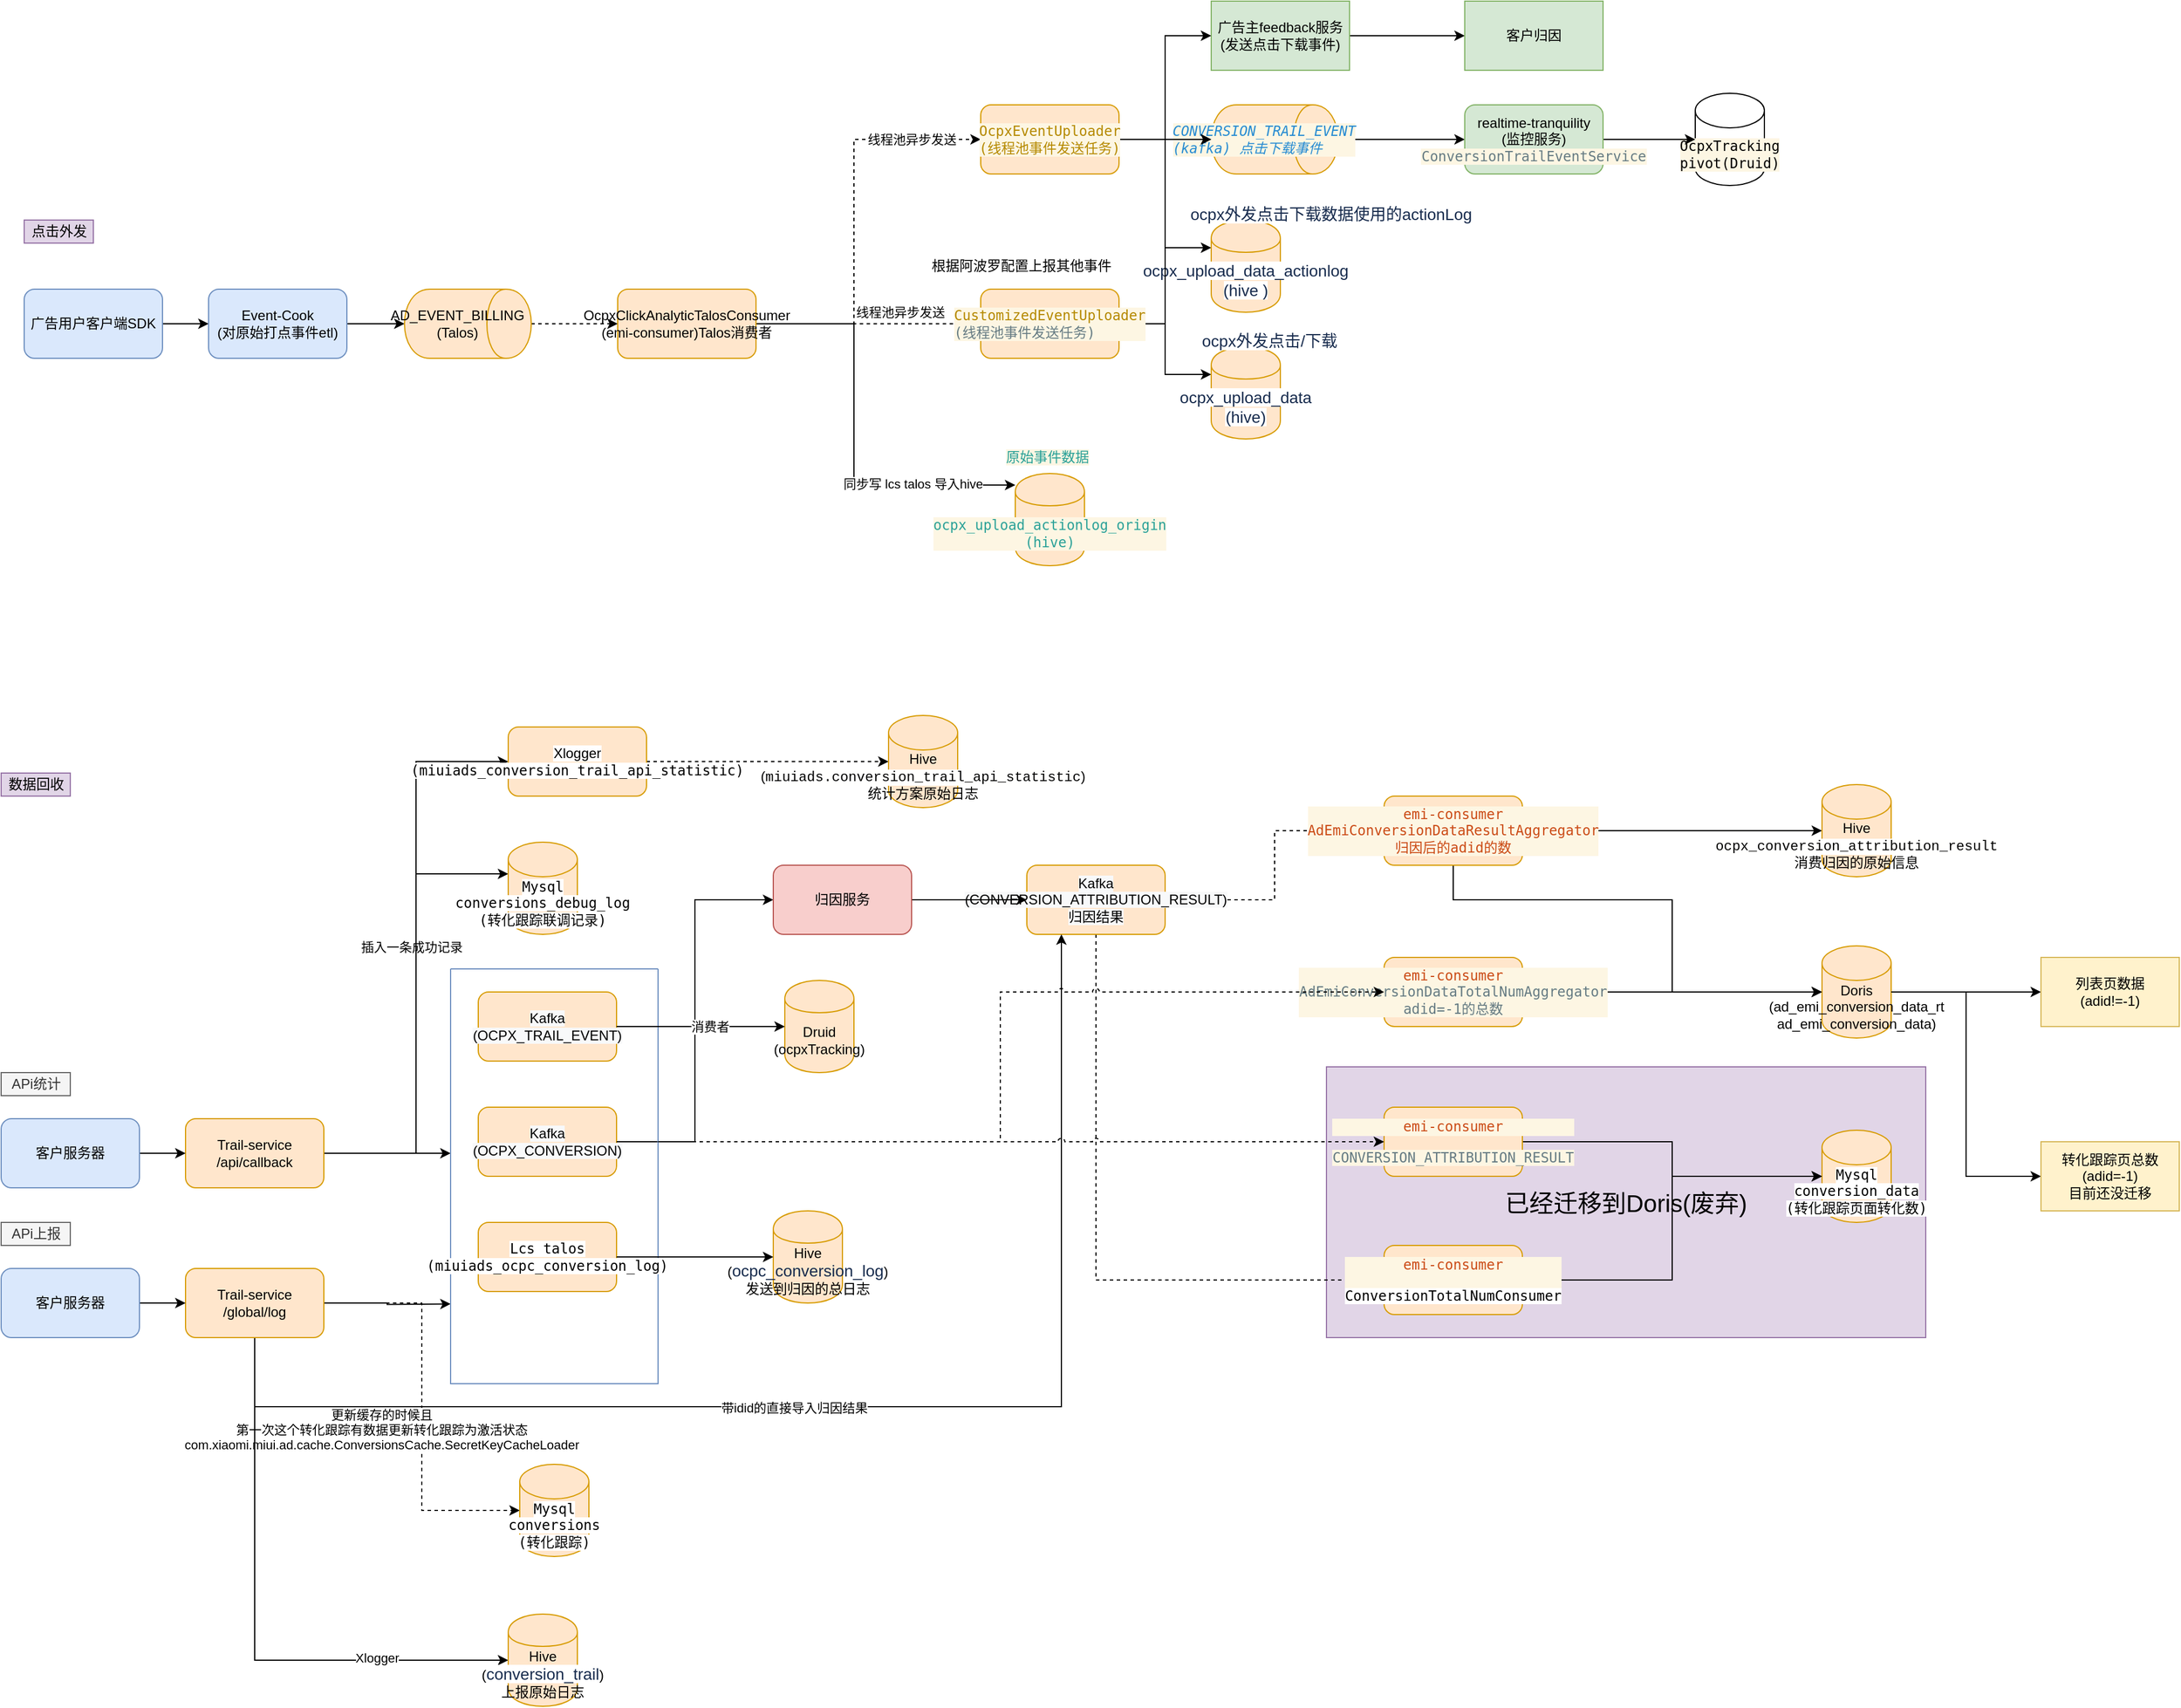 <mxfile version="15.5.9" type="github" pages="4">
  <diagram id="4o21e-eSgI8UkRNtZB3F" name="APP转化数据流">
    <mxGraphModel dx="1597" dy="1969" grid="1" gridSize="10" guides="1" tooltips="1" connect="1" arrows="1" fold="1" page="1" pageScale="1" pageWidth="827" pageHeight="1169" math="0" shadow="0">
      <root>
        <mxCell id="0" />
        <mxCell id="1" parent="0" />
        <mxCell id="7KiWDpBz4m-fi12s3TMD-1" value="&lt;span style=&quot;font-size: 21px&quot;&gt;已经迁移到Doris(废弃)&lt;/span&gt;" style="rounded=0;whiteSpace=wrap;html=1;fillColor=#e1d5e7;strokeColor=#9673a6;" parent="1" vertex="1">
          <mxGeometry x="1150" y="555" width="520" height="235" as="geometry" />
        </mxCell>
        <mxCell id="9EboDebHBBUFKv4gu6tB-3" style="edgeStyle=orthogonalEdgeStyle;rounded=0;orthogonalLoop=1;jettySize=auto;html=1;exitX=1;exitY=0.5;exitDx=0;exitDy=0;entryX=0;entryY=0.5;entryDx=0;entryDy=0;entryPerimeter=0;dashed=1;" parent="1" source="QW-dAD9UyNd5gf5BNb-T-19" target="9EboDebHBBUFKv4gu6tB-1" edge="1">
          <mxGeometry relative="1" as="geometry" />
        </mxCell>
        <mxCell id="9EboDebHBBUFKv4gu6tB-4" value="更新缓存的时候且&lt;br&gt;第一次这个转化跟踪有数据更新转化跟踪为激活状态&lt;br&gt;com.xiaomi.miui.ad.cache.ConversionsCache.SecretKeyCacheLoader" style="edgeLabel;html=1;align=center;verticalAlign=middle;resizable=0;points=[];" parent="9EboDebHBBUFKv4gu6tB-3" vertex="1" connectable="0">
          <mxGeometry x="0.275" y="1" relative="1" as="geometry">
            <mxPoint x="-36" y="-28" as="offset" />
          </mxGeometry>
        </mxCell>
        <mxCell id="sCTguvB0skkFPT9_5cat-2" style="edgeStyle=orthogonalEdgeStyle;rounded=0;orthogonalLoop=1;jettySize=auto;html=1;exitX=1;exitY=0.5;exitDx=0;exitDy=0;entryX=0;entryY=0;entryDx=0;entryDy=27.5;entryPerimeter=0;" parent="1" source="SWPEwqexWxuaSi2la6Ps-1" target="sCTguvB0skkFPT9_5cat-1" edge="1">
          <mxGeometry relative="1" as="geometry" />
        </mxCell>
        <mxCell id="sCTguvB0skkFPT9_5cat-3" value="插入一条成功记录" style="edgeLabel;html=1;align=center;verticalAlign=middle;resizable=0;points=[];" parent="sCTguvB0skkFPT9_5cat-2" vertex="1" connectable="0">
          <mxGeometry x="0.778" y="-3" relative="1" as="geometry">
            <mxPoint x="-40" y="60" as="offset" />
          </mxGeometry>
        </mxCell>
        <mxCell id="QW-dAD9UyNd5gf5BNb-T-31" style="edgeStyle=orthogonalEdgeStyle;rounded=0;jumpStyle=none;orthogonalLoop=1;jettySize=auto;html=1;shadow=0;" parent="1" source="SWPEwqexWxuaSi2la6Ps-1" edge="1">
          <mxGeometry relative="1" as="geometry">
            <mxPoint x="390" y="630" as="targetPoint" />
          </mxGeometry>
        </mxCell>
        <mxCell id="zyRVlmTpXBP2RAwQJaIe-1" style="edgeStyle=orthogonalEdgeStyle;rounded=0;jumpStyle=arc;orthogonalLoop=1;jettySize=auto;html=1;entryX=0;entryY=0.5;entryDx=0;entryDy=0;shadow=0;" parent="1" source="SWPEwqexWxuaSi2la6Ps-1" target="SWPEwqexWxuaSi2la6Ps-15" edge="1">
          <mxGeometry relative="1" as="geometry" />
        </mxCell>
        <mxCell id="SWPEwqexWxuaSi2la6Ps-1" value="Trail-service&lt;br&gt;/api/callback" style="rounded=1;whiteSpace=wrap;html=1;fillColor=#ffe6cc;strokeColor=#d79b00;" parent="1" vertex="1">
          <mxGeometry x="160" y="600" width="120" height="60" as="geometry" />
        </mxCell>
        <mxCell id="QW-dAD9UyNd5gf5BNb-T-16" style="edgeStyle=orthogonalEdgeStyle;rounded=0;jumpStyle=none;orthogonalLoop=1;jettySize=auto;html=1;shadow=0;" parent="1" source="SWPEwqexWxuaSi2la6Ps-7" target="QW-dAD9UyNd5gf5BNb-T-15" edge="1">
          <mxGeometry relative="1" as="geometry" />
        </mxCell>
        <mxCell id="SWPEwqexWxuaSi2la6Ps-7" value="Doris&lt;br&gt;(ad_emi_conversion_data_rt&lt;br&gt;ad_emi_conversion_data)&lt;br&gt;" style="shape=cylinder3;whiteSpace=wrap;html=1;boundedLbl=1;backgroundOutline=1;size=15;fillColor=#ffe6cc;strokeColor=#d79b00;" parent="1" vertex="1">
          <mxGeometry x="1580" y="450" width="60" height="80" as="geometry" />
        </mxCell>
        <mxCell id="j96rgMlCacX8J4bts-G6-2" style="edgeStyle=orthogonalEdgeStyle;rounded=0;orthogonalLoop=1;jettySize=auto;html=1;exitX=1;exitY=0.5;exitDx=0;exitDy=0;entryX=0;entryY=0.5;entryDx=0;entryDy=0;" parent="1" source="SWPEwqexWxuaSi2la6Ps-11" target="j96rgMlCacX8J4bts-G6-1" edge="1">
          <mxGeometry relative="1" as="geometry" />
        </mxCell>
        <mxCell id="QW-dAD9UyNd5gf5BNb-T-2" style="edgeStyle=orthogonalEdgeStyle;rounded=0;orthogonalLoop=1;jettySize=auto;html=1;shadow=0;jumpStyle=none;dashed=1;" parent="1" source="SWPEwqexWxuaSi2la6Ps-20" target="QW-dAD9UyNd5gf5BNb-T-35" edge="1">
          <mxGeometry relative="1" as="geometry" />
        </mxCell>
        <mxCell id="QW-dAD9UyNd5gf5BNb-T-3" value="&lt;pre style=&quot;font-size: 9pt ; text-align: left ; background-color: rgb(253 , 246 , 227) ; color: rgb(101 , 123 , 131) ; font-family: &amp;#34;menlo&amp;#34; , monospace&quot;&gt;&lt;br&gt;&lt;/pre&gt;" style="edgeLabel;html=1;align=center;verticalAlign=middle;resizable=0;points=[];" parent="QW-dAD9UyNd5gf5BNb-T-2" vertex="1" connectable="0">
          <mxGeometry x="-0.014" y="-2" relative="1" as="geometry">
            <mxPoint x="12" y="58" as="offset" />
          </mxGeometry>
        </mxCell>
        <mxCell id="QW-dAD9UyNd5gf5BNb-T-48" style="edgeStyle=orthogonalEdgeStyle;rounded=0;jumpStyle=arc;orthogonalLoop=1;jettySize=auto;html=1;exitX=0.5;exitY=1;exitDx=0;exitDy=0;entryX=0;entryY=0.5;entryDx=0;entryDy=0;shadow=0;dashed=1;" parent="1" source="SWPEwqexWxuaSi2la6Ps-20" target="QW-dAD9UyNd5gf5BNb-T-45" edge="1">
          <mxGeometry relative="1" as="geometry" />
        </mxCell>
        <mxCell id="SWPEwqexWxuaSi2la6Ps-20" value="&lt;span style=&quot;color: rgb(0 , 0 , 0) ; font-family: &amp;#34;helvetica&amp;#34; ; font-size: 12px ; font-style: normal ; font-weight: 400 ; letter-spacing: normal ; text-align: center ; text-indent: 0px ; text-transform: none ; word-spacing: 0px ; background-color: rgb(248 , 249 , 250) ; display: inline ; float: none&quot;&gt;Kafka&lt;/span&gt;&lt;br style=&quot;color: rgb(0 , 0 , 0) ; font-family: &amp;#34;helvetica&amp;#34; ; font-size: 12px ; font-style: normal ; font-weight: 400 ; letter-spacing: normal ; text-align: center ; text-indent: 0px ; text-transform: none ; word-spacing: 0px ; background-color: rgb(248 , 249 , 250)&quot;&gt;&lt;span style=&quot;color: rgb(0 , 0 , 0) ; font-family: &amp;#34;helvetica&amp;#34; ; font-size: 12px ; font-style: normal ; font-weight: 400 ; letter-spacing: normal ; text-align: center ; text-indent: 0px ; text-transform: none ; word-spacing: 0px ; background-color: rgb(248 , 249 , 250) ; display: inline ; float: none&quot;&gt;(CONVERSION_ATTRIBUTION_RESULT)&lt;br&gt;归因结果&lt;br&gt;&lt;/span&gt;" style="rounded=1;whiteSpace=wrap;html=1;fillColor=#ffe6cc;strokeColor=#d79b00;" parent="1" vertex="1">
          <mxGeometry x="890" y="380" width="120" height="60" as="geometry" />
        </mxCell>
        <mxCell id="Lbf4anZ4mkdeLENvVJDo-1" value="APi统计" style="text;html=1;align=center;verticalAlign=middle;resizable=0;points=[];autosize=1;strokeColor=#666666;fillColor=#f5f5f5;fontColor=#333333;" parent="1" vertex="1">
          <mxGeometry y="560" width="60" height="20" as="geometry" />
        </mxCell>
        <mxCell id="Lbf4anZ4mkdeLENvVJDo-4" value="点击外发" style="text;html=1;align=center;verticalAlign=middle;resizable=0;points=[];autosize=1;fillColor=#e1d5e7;strokeColor=#9673a6;" parent="1" vertex="1">
          <mxGeometry x="20" y="-180" width="60" height="20" as="geometry" />
        </mxCell>
        <mxCell id="Lbf4anZ4mkdeLENvVJDo-9" value="" style="edgeStyle=orthogonalEdgeStyle;rounded=0;orthogonalLoop=1;jettySize=auto;html=1;" parent="1" source="Lbf4anZ4mkdeLENvVJDo-7" target="Lbf4anZ4mkdeLENvVJDo-8" edge="1">
          <mxGeometry relative="1" as="geometry" />
        </mxCell>
        <mxCell id="Lbf4anZ4mkdeLENvVJDo-7" value="&lt;span&gt;广告用户客户端SDK&lt;/span&gt;" style="rounded=1;whiteSpace=wrap;html=1;fillColor=#dae8fc;strokeColor=#6c8ebf;" parent="1" vertex="1">
          <mxGeometry x="20" y="-120" width="120" height="60" as="geometry" />
        </mxCell>
        <mxCell id="Lbf4anZ4mkdeLENvVJDo-15" value="" style="edgeStyle=orthogonalEdgeStyle;rounded=0;orthogonalLoop=1;jettySize=auto;html=1;" parent="1" source="Lbf4anZ4mkdeLENvVJDo-8" target="Lbf4anZ4mkdeLENvVJDo-14" edge="1">
          <mxGeometry relative="1" as="geometry" />
        </mxCell>
        <mxCell id="Lbf4anZ4mkdeLENvVJDo-8" value="Event-Cook&lt;br&gt;(对原始打点事件etl)" style="whiteSpace=wrap;html=1;rounded=1;fillColor=#dae8fc;strokeColor=#6c8ebf;" parent="1" vertex="1">
          <mxGeometry x="180" y="-120" width="120" height="60" as="geometry" />
        </mxCell>
        <mxCell id="Lbf4anZ4mkdeLENvVJDo-17" value="" style="edgeStyle=orthogonalEdgeStyle;rounded=0;orthogonalLoop=1;jettySize=auto;html=1;dashed=1;" parent="1" source="Lbf4anZ4mkdeLENvVJDo-14" target="Lbf4anZ4mkdeLENvVJDo-16" edge="1">
          <mxGeometry relative="1" as="geometry" />
        </mxCell>
        <mxCell id="Lbf4anZ4mkdeLENvVJDo-14" value="AD_EVENT_BILLING&lt;br&gt;(Talos)" style="shape=cylinder;whiteSpace=wrap;html=1;boundedLbl=1;backgroundOutline=1;rounded=1;strokeColor=#d79b00;fillColor=#ffe6cc;direction=south;" parent="1" vertex="1">
          <mxGeometry x="350" y="-120" width="110" height="60" as="geometry" />
        </mxCell>
        <mxCell id="Lbf4anZ4mkdeLENvVJDo-19" value="" style="edgeStyle=orthogonalEdgeStyle;rounded=0;orthogonalLoop=1;jettySize=auto;html=1;" parent="1" source="Lbf4anZ4mkdeLENvVJDo-16" target="Lbf4anZ4mkdeLENvVJDo-18" edge="1">
          <mxGeometry relative="1" as="geometry">
            <Array as="points">
              <mxPoint x="740" y="-90" />
              <mxPoint x="740" y="50" />
            </Array>
          </mxGeometry>
        </mxCell>
        <mxCell id="Lbf4anZ4mkdeLENvVJDo-22" value="同步写 lcs talos 导入hive" style="edgeLabel;html=1;align=center;verticalAlign=middle;resizable=0;points=[];" parent="Lbf4anZ4mkdeLENvVJDo-19" vertex="1" connectable="0">
          <mxGeometry x="0.68" y="1" relative="1" as="geometry">
            <mxPoint x="-31" as="offset" />
          </mxGeometry>
        </mxCell>
        <mxCell id="Lbf4anZ4mkdeLENvVJDo-36" style="edgeStyle=orthogonalEdgeStyle;rounded=0;orthogonalLoop=1;jettySize=auto;html=1;entryX=0;entryY=0.5;entryDx=0;entryDy=0;dashed=1;" parent="1" source="Lbf4anZ4mkdeLENvVJDo-16" target="Lbf4anZ4mkdeLENvVJDo-35" edge="1">
          <mxGeometry relative="1" as="geometry">
            <Array as="points">
              <mxPoint x="740" y="-90" />
              <mxPoint x="740" y="-250" />
            </Array>
          </mxGeometry>
        </mxCell>
        <mxCell id="Lbf4anZ4mkdeLENvVJDo-37" value="线程池异步发送" style="edgeLabel;html=1;align=center;verticalAlign=middle;resizable=0;points=[];" parent="Lbf4anZ4mkdeLENvVJDo-36" vertex="1" connectable="0">
          <mxGeometry x="0.751" y="-3" relative="1" as="geometry">
            <mxPoint x="-16" y="-3" as="offset" />
          </mxGeometry>
        </mxCell>
        <mxCell id="Lbf4anZ4mkdeLENvVJDo-49" value="&lt;meta charset=&quot;utf-8&quot;&gt;&lt;span style=&quot;color: rgb(0, 0, 0); font-family: helvetica; font-size: 11px; font-style: normal; font-weight: 400; letter-spacing: normal; text-align: center; text-indent: 0px; text-transform: none; word-spacing: 0px; background-color: rgb(255, 255, 255); display: inline; float: none;&quot;&gt;线程池异步发送&lt;/span&gt;" style="edgeStyle=orthogonalEdgeStyle;rounded=0;orthogonalLoop=1;jettySize=auto;html=1;entryX=0;entryY=0.5;entryDx=0;entryDy=0;dashed=1;" parent="1" source="Lbf4anZ4mkdeLENvVJDo-16" target="Lbf4anZ4mkdeLENvVJDo-48" edge="1">
          <mxGeometry x="0.282" y="10" relative="1" as="geometry">
            <mxPoint as="offset" />
          </mxGeometry>
        </mxCell>
        <mxCell id="Lbf4anZ4mkdeLENvVJDo-16" value="OcpxClickAnalyticTalosConsumer&lt;br&gt;(emi-consumer)Talos消费者" style="whiteSpace=wrap;html=1;rounded=1;strokeColor=#d79b00;fillColor=#ffe6cc;" parent="1" vertex="1">
          <mxGeometry x="535" y="-120" width="120" height="60" as="geometry" />
        </mxCell>
        <mxCell id="Lbf4anZ4mkdeLENvVJDo-18" value="&lt;pre style=&quot;background-color: #fdf6e3 ; color: #657b83 ; font-family: &amp;#34;menlo&amp;#34; , monospace ; font-size: 9.0pt&quot;&gt;&lt;span style=&quot;color: #2aa198&quot;&gt;ocpx_upload_actionlog_origin&lt;br&gt;(hive)&lt;/span&gt;&lt;/pre&gt;" style="shape=cylinder;whiteSpace=wrap;html=1;boundedLbl=1;backgroundOutline=1;rounded=1;strokeColor=#d79b00;fillColor=#ffe6cc;" parent="1" vertex="1">
          <mxGeometry x="880" y="40" width="60" height="80" as="geometry" />
        </mxCell>
        <mxCell id="SIj5OiHcia-EeLgAvP9m-2" value="" style="edgeStyle=orthogonalEdgeStyle;rounded=0;orthogonalLoop=1;jettySize=auto;html=1;" parent="1" source="Lbf4anZ4mkdeLENvVJDo-21" target="SIj5OiHcia-EeLgAvP9m-1" edge="1">
          <mxGeometry relative="1" as="geometry" />
        </mxCell>
        <mxCell id="Lbf4anZ4mkdeLENvVJDo-21" value="广告主feedback服务&lt;br&gt;(发送点击下载事件)" style="rounded=0;whiteSpace=wrap;html=1;fillColor=#d5e8d4;strokeColor=#82b366;" parent="1" vertex="1">
          <mxGeometry x="1050" y="-370" width="120" height="60" as="geometry" />
        </mxCell>
        <mxCell id="Lbf4anZ4mkdeLENvVJDo-32" value="" style="edgeStyle=orthogonalEdgeStyle;rounded=0;orthogonalLoop=1;jettySize=auto;html=1;" parent="1" source="Lbf4anZ4mkdeLENvVJDo-27" edge="1">
          <mxGeometry relative="1" as="geometry">
            <mxPoint x="1270" y="-250" as="targetPoint" />
          </mxGeometry>
        </mxCell>
        <mxCell id="Lbf4anZ4mkdeLENvVJDo-27" value="&lt;pre style=&quot;font-size: 9pt ; text-align: left ; background-color: rgb(253 , 246 , 227) ; color: rgb(101 , 123 , 131) ; font-family: &amp;#34;menlo&amp;#34; , monospace&quot;&gt;&lt;span style=&quot;color: rgb(38 , 139 , 210) ; font-style: italic&quot;&gt;CONVERSION_TRAIL_EVENT&lt;br&gt;(kafka) 点击下载事件&lt;/span&gt;&lt;/pre&gt;" style="shape=cylinder;whiteSpace=wrap;html=1;boundedLbl=1;backgroundOutline=1;rounded=1;strokeColor=#d79b00;fillColor=#ffe6cc;direction=south;" parent="1" vertex="1">
          <mxGeometry x="1050" y="-280" width="110" height="60" as="geometry" />
        </mxCell>
        <mxCell id="Lbf4anZ4mkdeLENvVJDo-38" style="edgeStyle=orthogonalEdgeStyle;rounded=0;orthogonalLoop=1;jettySize=auto;html=1;exitX=1;exitY=0.5;exitDx=0;exitDy=0;entryX=0;entryY=0.5;entryDx=0;entryDy=0;" parent="1" source="Lbf4anZ4mkdeLENvVJDo-35" target="Lbf4anZ4mkdeLENvVJDo-21" edge="1">
          <mxGeometry relative="1" as="geometry" />
        </mxCell>
        <mxCell id="Lbf4anZ4mkdeLENvVJDo-39" style="edgeStyle=orthogonalEdgeStyle;rounded=0;orthogonalLoop=1;jettySize=auto;html=1;entryX=0.5;entryY=1;entryDx=0;entryDy=0;" parent="1" source="Lbf4anZ4mkdeLENvVJDo-35" target="Lbf4anZ4mkdeLENvVJDo-27" edge="1">
          <mxGeometry relative="1" as="geometry" />
        </mxCell>
        <mxCell id="Lbf4anZ4mkdeLENvVJDo-40" style="edgeStyle=orthogonalEdgeStyle;rounded=0;orthogonalLoop=1;jettySize=auto;html=1;entryX=0;entryY=0.3;entryDx=0;entryDy=0;" parent="1" source="Lbf4anZ4mkdeLENvVJDo-35" target="Lbf4anZ4mkdeLENvVJDo-41" edge="1">
          <mxGeometry relative="1" as="geometry">
            <mxPoint x="1010" y="-100" as="targetPoint" />
          </mxGeometry>
        </mxCell>
        <mxCell id="Lbf4anZ4mkdeLENvVJDo-43" style="edgeStyle=orthogonalEdgeStyle;rounded=0;orthogonalLoop=1;jettySize=auto;html=1;entryX=0;entryY=0.3;entryDx=0;entryDy=0;" parent="1" source="Lbf4anZ4mkdeLENvVJDo-35" target="Lbf4anZ4mkdeLENvVJDo-42" edge="1">
          <mxGeometry relative="1" as="geometry" />
        </mxCell>
        <mxCell id="Lbf4anZ4mkdeLENvVJDo-35" value="&lt;pre style=&quot;font-size: 9pt ; text-align: left ; background-color: rgb(253 , 246 , 227) ; color: rgb(101 , 123 , 131) ; font-family: &amp;#34;menlo&amp;#34; , monospace&quot;&gt;&lt;span style=&quot;color: rgb(181 , 137 , 0)&quot;&gt;OcpxEventUploader&lt;br/&gt;(线程池事件发送任务)&lt;/span&gt;&lt;/pre&gt;" style="whiteSpace=wrap;html=1;rounded=1;strokeColor=#d79b00;fillColor=#ffe6cc;" parent="1" vertex="1">
          <mxGeometry x="850" y="-280" width="120" height="60" as="geometry" />
        </mxCell>
        <mxCell id="Lbf4anZ4mkdeLENvVJDo-41" value="&lt;span style=&quot;color: rgb(23 , 43 , 77) ; font-family: , , &amp;#34;segoe ui&amp;#34; , &amp;#34;roboto&amp;#34; , &amp;#34;oxygen&amp;#34; , &amp;#34;ubuntu&amp;#34; , &amp;#34;fira sans&amp;#34; , &amp;#34;droid sans&amp;#34; , &amp;#34;helvetica neue&amp;#34; , sans-serif ; font-size: 14px ; background-color: rgb(255 , 255 , 255)&quot;&gt;ocpx_upload_data&lt;br&gt;(hive&lt;/span&gt;&lt;span style=&quot;color: rgb(23 , 43 , 77) ; font-family: , , &amp;#34;segoe ui&amp;#34; , &amp;#34;roboto&amp;#34; , &amp;#34;oxygen&amp;#34; , &amp;#34;ubuntu&amp;#34; , &amp;#34;fira sans&amp;#34; , &amp;#34;droid sans&amp;#34; , &amp;#34;helvetica neue&amp;#34; , sans-serif ; font-size: 14px ; background-color: rgb(255 , 255 , 255)&quot;&gt;)&lt;br&gt;&lt;/span&gt;" style="shape=cylinder;whiteSpace=wrap;html=1;boundedLbl=1;backgroundOutline=1;rounded=1;strokeColor=#d79b00;fillColor=#ffe6cc;" parent="1" vertex="1">
          <mxGeometry x="1050" y="-70" width="60" height="80" as="geometry" />
        </mxCell>
        <mxCell id="Lbf4anZ4mkdeLENvVJDo-42" value="&lt;span style=&quot;color: rgb(23 , 43 , 77) ; font-family: , , &amp;#34;segoe ui&amp;#34; , &amp;#34;roboto&amp;#34; , &amp;#34;oxygen&amp;#34; , &amp;#34;ubuntu&amp;#34; , &amp;#34;fira sans&amp;#34; , &amp;#34;droid sans&amp;#34; , &amp;#34;helvetica neue&amp;#34; , sans-serif ; font-size: 14px ; background-color: rgb(255 , 255 , 255)&quot;&gt;ocpx_upload_data_actionlog&lt;/span&gt;&lt;span style=&quot;color: rgb(23 , 43 , 77) ; font-family: , , &amp;#34;segoe ui&amp;#34; , &amp;#34;roboto&amp;#34; , &amp;#34;oxygen&amp;#34; , &amp;#34;ubuntu&amp;#34; , &amp;#34;fira sans&amp;#34; , &amp;#34;droid sans&amp;#34; , &amp;#34;helvetica neue&amp;#34; , sans-serif ; font-size: 14px ; background-color: rgb(255 , 255 , 255)&quot;&gt;&lt;br&gt;(hive&lt;/span&gt;&lt;span style=&quot;color: rgb(23 , 43 , 77) ; font-family: , , &amp;#34;segoe ui&amp;#34; , &amp;#34;roboto&amp;#34; , &amp;#34;oxygen&amp;#34; , &amp;#34;ubuntu&amp;#34; , &amp;#34;fira sans&amp;#34; , &amp;#34;droid sans&amp;#34; , &amp;#34;helvetica neue&amp;#34; , sans-serif ; font-size: 14px ; background-color: rgb(255 , 255 , 255)&quot;&gt;&amp;nbsp;&lt;/span&gt;&lt;span style=&quot;color: rgb(23 , 43 , 77) ; font-family: , , &amp;#34;segoe ui&amp;#34; , &amp;#34;roboto&amp;#34; , &amp;#34;oxygen&amp;#34; , &amp;#34;ubuntu&amp;#34; , &amp;#34;fira sans&amp;#34; , &amp;#34;droid sans&amp;#34; , &amp;#34;helvetica neue&amp;#34; , sans-serif ; font-size: 14px ; background-color: rgb(255 , 255 , 255)&quot;&gt;)&lt;br&gt;&lt;/span&gt;" style="shape=cylinder;whiteSpace=wrap;html=1;boundedLbl=1;backgroundOutline=1;rounded=1;strokeColor=#d79b00;fillColor=#ffe6cc;" parent="1" vertex="1">
          <mxGeometry x="1050" y="-180" width="60" height="80" as="geometry" />
        </mxCell>
        <mxCell id="Lbf4anZ4mkdeLENvVJDo-44" value="&lt;meta charset=&quot;utf-8&quot;&gt;&lt;span style=&quot;color: rgb(23, 43, 77); font-family: helvetica; font-size: 14px; font-style: normal; font-weight: 400; letter-spacing: normal; text-align: center; text-indent: 0px; text-transform: none; word-spacing: 0px; background-color: rgb(255, 255, 255); display: inline; float: none;&quot;&gt;ocpx外发点击下载数据使用的actionLog&lt;/span&gt;" style="text;whiteSpace=wrap;html=1;" parent="1" vertex="1">
          <mxGeometry x="1030" y="-200" width="270" height="30" as="geometry" />
        </mxCell>
        <mxCell id="Lbf4anZ4mkdeLENvVJDo-45" value="&lt;meta charset=&quot;utf-8&quot;&gt;&lt;span style=&quot;color: rgb(23, 43, 77); font-family: helvetica; font-size: 14px; font-style: normal; font-weight: 400; letter-spacing: normal; text-align: center; text-indent: 0px; text-transform: none; word-spacing: 0px; background-color: rgb(255, 255, 255); display: inline; float: none;&quot;&gt;ocpx外发点击/下载&lt;/span&gt;" style="text;whiteSpace=wrap;html=1;" parent="1" vertex="1">
          <mxGeometry x="1040" y="-90" width="140" height="30" as="geometry" />
        </mxCell>
        <mxCell id="Lbf4anZ4mkdeLENvVJDo-46" value="&lt;meta charset=&quot;utf-8&quot;&gt;&lt;pre style=&quot;font-size: 9pt ; font-style: normal ; font-weight: 400 ; letter-spacing: normal ; text-align: center ; text-indent: 0px ; text-transform: none ; word-spacing: 0px ; background-color: rgb(253 , 246 , 227) ; color: rgb(101 , 123 , 131) ; font-family: &amp;quot;menlo&amp;quot; , monospace&quot;&gt;&lt;span style=&quot;color: rgb(42 , 161 , 152)&quot;&gt;原始事件数据&lt;/span&gt;&lt;/pre&gt;" style="text;whiteSpace=wrap;html=1;" parent="1" vertex="1">
          <mxGeometry x="870" width="100" height="50" as="geometry" />
        </mxCell>
        <mxCell id="Lbf4anZ4mkdeLENvVJDo-47" value="&lt;pre style=&quot;background-color: #fdf6e3 ; color: #657b83 ; font-family: &amp;#34;menlo&amp;#34; , monospace ; font-size: 9.0pt&quot;&gt;&lt;br&gt;&lt;/pre&gt;" style="text;whiteSpace=wrap;html=1;" parent="1" vertex="1">
          <mxGeometry x="860" y="-110" width="190" height="50" as="geometry" />
        </mxCell>
        <mxCell id="Lbf4anZ4mkdeLENvVJDo-53" style="edgeStyle=orthogonalEdgeStyle;rounded=0;orthogonalLoop=1;jettySize=auto;html=1;exitX=1;exitY=0.5;exitDx=0;exitDy=0;entryX=0.5;entryY=1;entryDx=0;entryDy=0;" parent="1" source="Lbf4anZ4mkdeLENvVJDo-48" target="Lbf4anZ4mkdeLENvVJDo-27" edge="1">
          <mxGeometry relative="1" as="geometry" />
        </mxCell>
        <mxCell id="Lbf4anZ4mkdeLENvVJDo-48" value="&lt;pre style=&quot;font-size: 9pt ; text-align: left ; background-color: rgb(253 , 246 , 227) ; font-family: &amp;#34;menlo&amp;#34; , monospace&quot;&gt;&lt;pre style=&quot;font-size: 9pt ; font-family: &amp;#34;menlo&amp;#34; , monospace&quot;&gt;&lt;font color=&quot;#b58900&quot;&gt;CustomizedEventUploader&lt;br/&gt;&lt;/font&gt;&lt;font color=&quot;#657b83&quot;&gt;(线程池事件发送任务)&lt;/font&gt;&lt;/pre&gt;&lt;/pre&gt;" style="whiteSpace=wrap;html=1;rounded=1;strokeColor=#d79b00;fillColor=#ffe6cc;" parent="1" vertex="1">
          <mxGeometry x="850" y="-120" width="120" height="60" as="geometry" />
        </mxCell>
        <mxCell id="Lbf4anZ4mkdeLENvVJDo-50" value="根据阿波罗配置上报其他事件" style="text;html=1;align=center;verticalAlign=middle;resizable=0;points=[];autosize=1;strokeColor=none;" parent="1" vertex="1">
          <mxGeometry x="800" y="-150" width="170" height="20" as="geometry" />
        </mxCell>
        <mxCell id="Lbf4anZ4mkdeLENvVJDo-55" style="edgeStyle=orthogonalEdgeStyle;rounded=0;orthogonalLoop=1;jettySize=auto;html=1;exitX=1;exitY=0.5;exitDx=0;exitDy=0;" parent="1" source="Lbf4anZ4mkdeLENvVJDo-54" target="SWPEwqexWxuaSi2la6Ps-1" edge="1">
          <mxGeometry relative="1" as="geometry" />
        </mxCell>
        <mxCell id="Lbf4anZ4mkdeLENvVJDo-54" value="客户服务器" style="rounded=1;whiteSpace=wrap;html=1;fillColor=#dae8fc;strokeColor=#6c8ebf;" parent="1" vertex="1">
          <mxGeometry y="600" width="120" height="60" as="geometry" />
        </mxCell>
        <mxCell id="QW-dAD9UyNd5gf5BNb-T-18" style="edgeStyle=orthogonalEdgeStyle;rounded=0;jumpStyle=none;orthogonalLoop=1;jettySize=auto;html=1;entryX=0;entryY=0.5;entryDx=0;entryDy=0;shadow=0;exitX=1;exitY=0.5;exitDx=0;exitDy=0;exitPerimeter=0;" parent="1" source="SWPEwqexWxuaSi2la6Ps-7" target="QW-dAD9UyNd5gf5BNb-T-17" edge="1">
          <mxGeometry relative="1" as="geometry" />
        </mxCell>
        <mxCell id="3T0fu6l0v0uGzRSwxpDl-1" value="&lt;pre style=&quot;font-family: &amp;#34;menlo&amp;#34; , monospace ; font-size: 9pt&quot;&gt;&lt;span style=&quot;background-color: rgb(255 , 255 , 255)&quot;&gt;Mysql&lt;br&gt;conversion_data&lt;br&gt;(转化跟踪页面转化数)&lt;/span&gt;&lt;/pre&gt;" style="shape=cylinder3;whiteSpace=wrap;html=1;boundedLbl=1;backgroundOutline=1;size=15;fillColor=#ffe6cc;strokeColor=#d79b00;" parent="1" vertex="1">
          <mxGeometry x="1580" y="610" width="60" height="80" as="geometry" />
        </mxCell>
        <mxCell id="9EboDebHBBUFKv4gu6tB-1" value="&lt;pre style=&quot;font-family: &amp;#34;menlo&amp;#34; , monospace ; font-size: 9pt&quot;&gt;&lt;span style=&quot;background-color: rgb(255 , 255 , 255)&quot;&gt;Mysql&lt;br&gt;conversions&lt;br&gt;(转化跟踪)&lt;/span&gt;&lt;/pre&gt;" style="shape=cylinder3;whiteSpace=wrap;html=1;boundedLbl=1;backgroundOutline=1;size=15;fillColor=#ffe6cc;strokeColor=#d79b00;" parent="1" vertex="1">
          <mxGeometry x="450" y="900" width="60" height="80" as="geometry" />
        </mxCell>
        <mxCell id="sCTguvB0skkFPT9_5cat-1" value="&lt;pre style=&quot;font-family: &amp;#34;menlo&amp;#34; , monospace ; font-size: 9pt&quot;&gt;&lt;span style=&quot;background-color: rgb(255 , 255 , 255)&quot;&gt;Mysql&lt;br&gt;conversions_debug_log&lt;br&gt;(转化跟踪联调记录)&lt;/span&gt;&lt;/pre&gt;" style="shape=cylinder3;whiteSpace=wrap;html=1;boundedLbl=1;backgroundOutline=1;size=15;fillColor=#ffe6cc;strokeColor=#d79b00;" parent="1" vertex="1">
          <mxGeometry x="440" y="360" width="60" height="80" as="geometry" />
        </mxCell>
        <mxCell id="bJciuFKk10gyIbA084o_-5" value="&lt;pre style=&quot;background-color: rgb(253 , 246 , 227) ; font-family: &amp;#34;menlo&amp;#34; , monospace ; font-size: 9pt&quot;&gt;OcpxTracking&lt;br&gt;pivot(Druid)&lt;/pre&gt;" style="shape=cylinder3;whiteSpace=wrap;html=1;boundedLbl=1;backgroundOutline=1;size=15;" parent="1" vertex="1">
          <mxGeometry x="1470" y="-290" width="60" height="80" as="geometry" />
        </mxCell>
        <mxCell id="bJciuFKk10gyIbA084o_-9" style="edgeStyle=orthogonalEdgeStyle;rounded=0;orthogonalLoop=1;jettySize=auto;html=1;exitX=1;exitY=0.5;exitDx=0;exitDy=0;entryX=0;entryY=0.5;entryDx=0;entryDy=0;entryPerimeter=0;" parent="1" source="bJciuFKk10gyIbA084o_-8" target="bJciuFKk10gyIbA084o_-5" edge="1">
          <mxGeometry relative="1" as="geometry" />
        </mxCell>
        <mxCell id="bJciuFKk10gyIbA084o_-8" value="realtime-tranquility&lt;br&gt;(监控服务)&lt;br&gt;&lt;span style=&quot;background-color: rgb(253 , 246 , 227) ; color: rgb(101 , 123 , 131) ; font-family: &amp;#34;menlo&amp;#34; , monospace ; font-size: 9pt&quot;&gt;ConversionTrailEventService&lt;/span&gt;" style="rounded=1;whiteSpace=wrap;html=1;fillColor=#d5e8d4;strokeColor=#82b366;" parent="1" vertex="1">
          <mxGeometry x="1270" y="-280" width="120" height="60" as="geometry" />
        </mxCell>
        <mxCell id="j96rgMlCacX8J4bts-G6-4" style="edgeStyle=orthogonalEdgeStyle;rounded=0;orthogonalLoop=1;jettySize=auto;html=1;entryX=0;entryY=0.5;entryDx=0;entryDy=0;exitX=1;exitY=0.5;exitDx=0;exitDy=0;" parent="1" source="j96rgMlCacX8J4bts-G6-1" target="SWPEwqexWxuaSi2la6Ps-20" edge="1">
          <mxGeometry relative="1" as="geometry" />
        </mxCell>
        <mxCell id="j96rgMlCacX8J4bts-G6-1" value="&lt;font face=&quot;helvetica&quot;&gt;归因服务&lt;/font&gt;" style="rounded=1;whiteSpace=wrap;html=1;fillColor=#f8cecc;strokeColor=#b85450;" parent="1" vertex="1">
          <mxGeometry x="670" y="380" width="120" height="60" as="geometry" />
        </mxCell>
        <mxCell id="QW-dAD9UyNd5gf5BNb-T-15" value="列表页数据&lt;br&gt;(adid!=-1)" style="rounded=0;whiteSpace=wrap;html=1;fillColor=#fff2cc;strokeColor=#d6b656;" parent="1" vertex="1">
          <mxGeometry x="1770" y="460" width="120" height="60" as="geometry" />
        </mxCell>
        <mxCell id="QW-dAD9UyNd5gf5BNb-T-17" value="转化跟踪页总数&lt;br&gt;(adid=-1)&lt;br&gt;目前还没迁移&lt;br&gt;" style="rounded=0;whiteSpace=wrap;html=1;fillColor=#fff2cc;strokeColor=#d6b656;" parent="1" vertex="1">
          <mxGeometry x="1770" y="620" width="120" height="60" as="geometry" />
        </mxCell>
        <mxCell id="QW-dAD9UyNd5gf5BNb-T-32" style="edgeStyle=orthogonalEdgeStyle;rounded=0;jumpStyle=none;orthogonalLoop=1;jettySize=auto;html=1;entryX=0;entryY=0.82;entryDx=0;entryDy=0;entryPerimeter=0;shadow=0;" parent="1" source="QW-dAD9UyNd5gf5BNb-T-19" edge="1">
          <mxGeometry relative="1" as="geometry">
            <mxPoint x="390" y="760.8" as="targetPoint" />
          </mxGeometry>
        </mxCell>
        <mxCell id="tvblfOQqvs1aO30n7EI_-2" style="edgeStyle=orthogonalEdgeStyle;rounded=0;orthogonalLoop=1;jettySize=auto;html=1;exitX=0.5;exitY=1;exitDx=0;exitDy=0;" parent="1" source="QW-dAD9UyNd5gf5BNb-T-19" edge="1">
          <mxGeometry relative="1" as="geometry">
            <mxPoint x="920" y="440" as="targetPoint" />
            <Array as="points">
              <mxPoint x="220" y="850" />
              <mxPoint x="920" y="850" />
            </Array>
          </mxGeometry>
        </mxCell>
        <mxCell id="tvblfOQqvs1aO30n7EI_-3" value="带idid的直接导入归因结果" style="edgeLabel;html=1;align=center;verticalAlign=middle;resizable=0;points=[];" parent="tvblfOQqvs1aO30n7EI_-2" vertex="1" connectable="0">
          <mxGeometry x="-0.098" y="-1" relative="1" as="geometry">
            <mxPoint as="offset" />
          </mxGeometry>
        </mxCell>
        <mxCell id="tvblfOQqvs1aO30n7EI_-9" style="edgeStyle=orthogonalEdgeStyle;rounded=0;orthogonalLoop=1;jettySize=auto;html=1;entryX=0;entryY=0.5;entryDx=0;entryDy=0;exitX=0.5;exitY=1;exitDx=0;exitDy=0;" parent="1" source="QW-dAD9UyNd5gf5BNb-T-19" target="tvblfOQqvs1aO30n7EI_-7" edge="1">
          <mxGeometry relative="1" as="geometry" />
        </mxCell>
        <mxCell id="tvblfOQqvs1aO30n7EI_-10" value="Xlogger" style="edgeLabel;html=1;align=center;verticalAlign=middle;resizable=0;points=[];" parent="tvblfOQqvs1aO30n7EI_-9" vertex="1" connectable="0">
          <mxGeometry x="0.542" y="2" relative="1" as="geometry">
            <mxPoint as="offset" />
          </mxGeometry>
        </mxCell>
        <mxCell id="QW-dAD9UyNd5gf5BNb-T-19" value="Trail-service&lt;br&gt;/global/log" style="rounded=1;whiteSpace=wrap;html=1;fillColor=#ffe6cc;strokeColor=#d79b00;" parent="1" vertex="1">
          <mxGeometry x="160" y="730" width="120" height="60" as="geometry" />
        </mxCell>
        <mxCell id="QW-dAD9UyNd5gf5BNb-T-20" value="APi上报" style="text;html=1;align=center;verticalAlign=middle;resizable=0;points=[];autosize=1;strokeColor=#666666;fillColor=#f5f5f5;fontColor=#333333;" parent="1" vertex="1">
          <mxGeometry y="690" width="60" height="20" as="geometry" />
        </mxCell>
        <mxCell id="QW-dAD9UyNd5gf5BNb-T-21" style="edgeStyle=orthogonalEdgeStyle;rounded=0;orthogonalLoop=1;jettySize=auto;html=1;exitX=1;exitY=0.5;exitDx=0;exitDy=0;" parent="1" source="QW-dAD9UyNd5gf5BNb-T-22" target="QW-dAD9UyNd5gf5BNb-T-19" edge="1">
          <mxGeometry relative="1" as="geometry" />
        </mxCell>
        <mxCell id="QW-dAD9UyNd5gf5BNb-T-22" value="客户服务器" style="rounded=1;whiteSpace=wrap;html=1;fillColor=#dae8fc;strokeColor=#6c8ebf;" parent="1" vertex="1">
          <mxGeometry y="730" width="120" height="60" as="geometry" />
        </mxCell>
        <mxCell id="QW-dAD9UyNd5gf5BNb-T-25" value="" style="swimlane;startSize=0;fillColor=#dae8fc;strokeColor=#6c8ebf;" parent="1" vertex="1">
          <mxGeometry x="390" y="470" width="180" height="360" as="geometry" />
        </mxCell>
        <mxCell id="SWPEwqexWxuaSi2la6Ps-10" value="&lt;span style=&quot;color: rgb(0 , 0 , 0) ; font-family: &amp;#34;helvetica&amp;#34; ; font-size: 12px ; font-style: normal ; font-weight: 400 ; letter-spacing: normal ; text-align: center ; text-indent: 0px ; text-transform: none ; word-spacing: 0px ; background-color: rgb(248 , 249 , 250) ; display: inline ; float: none&quot;&gt;Kafka&lt;/span&gt;&lt;br style=&quot;color: rgb(0 , 0 , 0) ; font-family: &amp;#34;helvetica&amp;#34; ; font-size: 12px ; font-style: normal ; font-weight: 400 ; letter-spacing: normal ; text-align: center ; text-indent: 0px ; text-transform: none ; word-spacing: 0px ; background-color: rgb(248 , 249 , 250)&quot;&gt;&lt;span style=&quot;color: rgb(0 , 0 , 0) ; font-family: &amp;#34;helvetica&amp;#34; ; font-size: 12px ; font-style: normal ; font-weight: 400 ; letter-spacing: normal ; text-align: center ; text-indent: 0px ; text-transform: none ; word-spacing: 0px ; background-color: rgb(248 , 249 , 250) ; display: inline ; float: none&quot;&gt;(OCPX_TRAIL_EVENT)&lt;/span&gt;" style="rounded=1;whiteSpace=wrap;html=1;fillColor=#ffe6cc;strokeColor=#d79b00;" parent="QW-dAD9UyNd5gf5BNb-T-25" vertex="1">
          <mxGeometry x="24" y="20" width="120" height="60" as="geometry" />
        </mxCell>
        <mxCell id="SWPEwqexWxuaSi2la6Ps-11" value="&lt;meta charset=&quot;utf-8&quot;&gt;&lt;span style=&quot;color: rgb(0, 0, 0); font-family: helvetica; font-size: 12px; font-style: normal; font-weight: 400; letter-spacing: normal; text-align: center; text-indent: 0px; text-transform: none; word-spacing: 0px; background-color: rgb(248, 249, 250); display: inline; float: none;&quot;&gt;Kafka&lt;/span&gt;&lt;br style=&quot;color: rgb(0, 0, 0); font-family: helvetica; font-size: 12px; font-style: normal; font-weight: 400; letter-spacing: normal; text-align: center; text-indent: 0px; text-transform: none; word-spacing: 0px; background-color: rgb(248, 249, 250);&quot;&gt;&lt;span style=&quot;color: rgb(0, 0, 0); font-family: helvetica; font-size: 12px; font-style: normal; font-weight: 400; letter-spacing: normal; text-align: center; text-indent: 0px; text-transform: none; word-spacing: 0px; background-color: rgb(248, 249, 250); display: inline; float: none;&quot;&gt;(OCPX_CONVERSION)&lt;/span&gt;" style="rounded=1;whiteSpace=wrap;html=1;fillColor=#ffe6cc;strokeColor=#d79b00;" parent="QW-dAD9UyNd5gf5BNb-T-25" vertex="1">
          <mxGeometry x="24" y="120" width="120" height="60" as="geometry" />
        </mxCell>
        <mxCell id="HDLLfMBuL2vimwB7Rq-f-2" value="&lt;pre style=&quot;font-size: 9pt ; font-family: &amp;#34;menlo&amp;#34; , monospace&quot;&gt;&lt;span style=&quot;background-color: rgb(255 , 255 , 255)&quot;&gt;Lcs talos&lt;br&gt;(miuiads_ocpc_conversion_log)&lt;/span&gt;&lt;/pre&gt;" style="rounded=1;whiteSpace=wrap;html=1;align=center;fillColor=#ffe6cc;strokeColor=#d79b00;" parent="QW-dAD9UyNd5gf5BNb-T-25" vertex="1">
          <mxGeometry x="24" y="220" width="120" height="60" as="geometry" />
        </mxCell>
        <mxCell id="QW-dAD9UyNd5gf5BNb-T-33" value="数据回收" style="text;html=1;align=center;verticalAlign=middle;resizable=0;points=[];autosize=1;strokeColor=#9673a6;fillColor=#e1d5e7;" parent="1" vertex="1">
          <mxGeometry y="300" width="60" height="20" as="geometry" />
        </mxCell>
        <mxCell id="QW-dAD9UyNd5gf5BNb-T-38" style="edgeStyle=orthogonalEdgeStyle;rounded=0;jumpStyle=none;orthogonalLoop=1;jettySize=auto;html=1;shadow=0;" parent="1" source="QW-dAD9UyNd5gf5BNb-T-35" target="QW-dAD9UyNd5gf5BNb-T-37" edge="1">
          <mxGeometry relative="1" as="geometry" />
        </mxCell>
        <mxCell id="QW-dAD9UyNd5gf5BNb-T-42" style="edgeStyle=orthogonalEdgeStyle;rounded=0;jumpStyle=none;orthogonalLoop=1;jettySize=auto;html=1;shadow=0;entryX=0;entryY=0.5;entryDx=0;entryDy=0;entryPerimeter=0;" parent="1" source="QW-dAD9UyNd5gf5BNb-T-35" target="SWPEwqexWxuaSi2la6Ps-7" edge="1">
          <mxGeometry relative="1" as="geometry">
            <mxPoint x="1280" y="400" as="targetPoint" />
            <Array as="points">
              <mxPoint x="1260" y="410" />
              <mxPoint x="1450" y="410" />
              <mxPoint x="1450" y="490" />
            </Array>
          </mxGeometry>
        </mxCell>
        <mxCell id="QW-dAD9UyNd5gf5BNb-T-35" value="&lt;span style=&quot;color: rgb(0 , 0 , 0) ; font-family: &amp;#34;helvetica&amp;#34; ; font-size: 12px ; font-style: normal ; font-weight: 400 ; letter-spacing: normal ; text-indent: 0px ; text-transform: none ; word-spacing: 0px ; background-color: rgb(248 , 249 , 250) ; display: inline ; float: none&quot;&gt;&lt;pre style=&quot;font-size: 9pt ; background-color: rgb(253 , 246 , 227) ; color: rgb(101 , 123 , 131) ; font-family: &amp;#34;menlo&amp;#34; , monospace&quot;&gt;&lt;span style=&quot;color: rgb(203 , 75 , 22)&quot;&gt;emi-consumer&lt;br&gt;AdEmiConversionDataResultAggregator&lt;br/&gt;归因后的adid的数&lt;/span&gt;&lt;/pre&gt;&lt;/span&gt;" style="rounded=1;whiteSpace=wrap;html=1;fillColor=#ffe6cc;strokeColor=#d79b00;align=center;" parent="1" vertex="1">
          <mxGeometry x="1200" y="320" width="120" height="60" as="geometry" />
        </mxCell>
        <mxCell id="QW-dAD9UyNd5gf5BNb-T-37" value="Hive&lt;br&gt;&lt;span style=&quot;font-family: &amp;#34;menlo&amp;#34; , &amp;#34;monaco&amp;#34; , &amp;#34;courier new&amp;#34; , monospace ; text-align: left ; background-color: rgb(255 , 255 , 254)&quot;&gt;ocpx_conversion_attribution_result&lt;br&gt;&lt;/span&gt;消费归因的原始信息" style="shape=cylinder3;whiteSpace=wrap;html=1;boundedLbl=1;backgroundOutline=1;size=15;fillColor=#ffe6cc;strokeColor=#d79b00;" parent="1" vertex="1">
          <mxGeometry x="1580" y="310" width="60" height="80" as="geometry" />
        </mxCell>
        <mxCell id="QW-dAD9UyNd5gf5BNb-T-40" style="edgeStyle=orthogonalEdgeStyle;rounded=0;jumpStyle=none;orthogonalLoop=1;jettySize=auto;html=1;shadow=0;" parent="1" source="QW-dAD9UyNd5gf5BNb-T-39" edge="1">
          <mxGeometry relative="1" as="geometry">
            <mxPoint x="1580" y="490" as="targetPoint" />
          </mxGeometry>
        </mxCell>
        <mxCell id="QW-dAD9UyNd5gf5BNb-T-39" value="&lt;span style=&quot;color: rgb(0 , 0 , 0) ; font-family: &amp;#34;helvetica&amp;#34; ; font-size: 12px ; font-style: normal ; font-weight: 400 ; letter-spacing: normal ; text-indent: 0px ; text-transform: none ; word-spacing: 0px ; background-color: rgb(248 , 249 , 250) ; display: inline ; float: none&quot;&gt;&lt;pre style=&quot;font-size: 9pt ; background-color: rgb(253 , 246 , 227) ; color: rgb(101 , 123 , 131) ; font-family: &amp;#34;menlo&amp;#34; , monospace&quot;&gt;&lt;span style=&quot;color: rgb(203 , 75 , 22)&quot;&gt;emi-consumer&lt;br&gt;&lt;/span&gt;AdEmiConversionDataTotalNumAggregator&lt;br&gt;adid=-1的总数&lt;/pre&gt;&lt;/span&gt;" style="rounded=1;whiteSpace=wrap;html=1;fillColor=#ffe6cc;strokeColor=#d79b00;align=center;" parent="1" vertex="1">
          <mxGeometry x="1200" y="460" width="120" height="60" as="geometry" />
        </mxCell>
        <mxCell id="QW-dAD9UyNd5gf5BNb-T-43" style="edgeStyle=orthogonalEdgeStyle;rounded=0;jumpStyle=arc;orthogonalLoop=1;jettySize=auto;html=1;entryX=0;entryY=0.5;entryDx=0;entryDy=0;shadow=0;dashed=1;" parent="1" source="SWPEwqexWxuaSi2la6Ps-11" target="QW-dAD9UyNd5gf5BNb-T-39" edge="1">
          <mxGeometry relative="1" as="geometry" />
        </mxCell>
        <mxCell id="QW-dAD9UyNd5gf5BNb-T-49" style="edgeStyle=orthogonalEdgeStyle;rounded=0;jumpStyle=arc;orthogonalLoop=1;jettySize=auto;html=1;exitX=1;exitY=0.5;exitDx=0;exitDy=0;shadow=0;entryX=0;entryY=0.5;entryDx=0;entryDy=0;entryPerimeter=0;" parent="1" source="QW-dAD9UyNd5gf5BNb-T-45" target="3T0fu6l0v0uGzRSwxpDl-1" edge="1">
          <mxGeometry relative="1" as="geometry" />
        </mxCell>
        <mxCell id="QW-dAD9UyNd5gf5BNb-T-45" value="&lt;span style=&quot;color: rgb(0 , 0 , 0) ; font-family: &amp;#34;helvetica&amp;#34; ; font-size: 12px ; font-style: normal ; font-weight: 400 ; letter-spacing: normal ; text-indent: 0px ; text-transform: none ; word-spacing: 0px ; background-color: rgb(248 , 249 , 250) ; display: inline ; float: none&quot;&gt;&lt;pre style=&quot;font-size: 9pt ; background-color: rgb(253 , 246 , 227) ; color: rgb(101 , 123 , 131) ; font-family: &amp;#34;menlo&amp;#34; , monospace&quot;&gt;&lt;span style=&quot;color: rgb(203 , 75 , 22)&quot;&gt;emi-consumer&lt;br&gt;&lt;/span&gt;&lt;pre style=&quot;color: rgb(0 , 0 , 0) ; font-size: 9pt ; background-color: rgb(248 , 249 , 250) ; font-family: &amp;#34;menlo&amp;#34; , monospace&quot;&gt;&lt;span style=&quot;background-color: rgb(255 , 255 , 255)&quot;&gt;ConversionTotalNumConsumer&lt;/span&gt;&lt;/pre&gt;&lt;/pre&gt;&lt;/span&gt;" style="rounded=1;whiteSpace=wrap;html=1;fillColor=#ffe6cc;strokeColor=#d79b00;align=center;" parent="1" vertex="1">
          <mxGeometry x="1200" y="710" width="120" height="60" as="geometry" />
        </mxCell>
        <mxCell id="QW-dAD9UyNd5gf5BNb-T-52" style="edgeStyle=orthogonalEdgeStyle;rounded=0;jumpStyle=arc;orthogonalLoop=1;jettySize=auto;html=1;exitX=1;exitY=0.5;exitDx=0;exitDy=0;shadow=0;" parent="1" source="QW-dAD9UyNd5gf5BNb-T-46" target="3T0fu6l0v0uGzRSwxpDl-1" edge="1">
          <mxGeometry relative="1" as="geometry" />
        </mxCell>
        <mxCell id="QW-dAD9UyNd5gf5BNb-T-46" value="&lt;span style=&quot;color: rgb(0 , 0 , 0) ; font-family: &amp;#34;helvetica&amp;#34; ; font-size: 12px ; font-style: normal ; font-weight: 400 ; letter-spacing: normal ; text-indent: 0px ; text-transform: none ; word-spacing: 0px ; background-color: rgb(248 , 249 , 250) ; display: inline ; float: none&quot;&gt;&lt;pre style=&quot;font-size: 9pt ; background-color: rgb(253 , 246 , 227) ; color: rgb(101 , 123 , 131) ; font-family: &amp;#34;menlo&amp;#34; , monospace&quot;&gt;&lt;span style=&quot;color: rgb(203 , 75 , 22)&quot;&gt;emi-consumer&lt;/span&gt;&lt;/pre&gt;&lt;pre style=&quot;font-size: 9pt ; background-color: rgb(253 , 246 , 227) ; color: rgb(101 , 123 , 131) ; font-family: &amp;#34;menlo&amp;#34; , monospace&quot;&gt;CONVERSION_ATTRIBUTION_RESULT&lt;/pre&gt;&lt;/span&gt;" style="rounded=1;whiteSpace=wrap;html=1;fillColor=#ffe6cc;strokeColor=#d79b00;align=center;" parent="1" vertex="1">
          <mxGeometry x="1200" y="590" width="120" height="60" as="geometry" />
        </mxCell>
        <mxCell id="QW-dAD9UyNd5gf5BNb-T-51" style="edgeStyle=orthogonalEdgeStyle;rounded=0;jumpStyle=arc;orthogonalLoop=1;jettySize=auto;html=1;shadow=0;dashed=1;" parent="1" source="SWPEwqexWxuaSi2la6Ps-11" target="QW-dAD9UyNd5gf5BNb-T-46" edge="1">
          <mxGeometry relative="1" as="geometry" />
        </mxCell>
        <mxCell id="HDLLfMBuL2vimwB7Rq-f-4" style="edgeStyle=orthogonalEdgeStyle;rounded=0;orthogonalLoop=1;jettySize=auto;html=1;entryX=0;entryY=0.5;entryDx=0;entryDy=0;entryPerimeter=0;dashed=1;" parent="1" source="SWPEwqexWxuaSi2la6Ps-15" target="SWPEwqexWxuaSi2la6Ps-17" edge="1">
          <mxGeometry relative="1" as="geometry" />
        </mxCell>
        <mxCell id="SWPEwqexWxuaSi2la6Ps-17" value="Hive&lt;br&gt;(&lt;span style=&quot;background-color: rgb(255 , 255 , 254) ; font-family: &amp;#34;menlo&amp;#34; , &amp;#34;monaco&amp;#34; , &amp;#34;courier new&amp;#34; , monospace&quot;&gt;miuiads.conversion_trail_api_statistic&lt;/span&gt;&lt;span&gt;)&lt;br&gt;统计方案原始日志&lt;br&gt;&lt;/span&gt;" style="shape=cylinder3;whiteSpace=wrap;html=1;boundedLbl=1;backgroundOutline=1;size=15;fillColor=#ffe6cc;strokeColor=#d79b00;" parent="1" vertex="1">
          <mxGeometry x="770" y="250" width="60" height="80" as="geometry" />
        </mxCell>
        <mxCell id="SWPEwqexWxuaSi2la6Ps-15" value="&lt;span style=&quot;font-size: 9pt ; background-color: rgb(255 , 255 , 255)&quot;&gt;Xlogger&lt;br&gt;&lt;font face=&quot;Menlo, monospace&quot;&gt;(miuiads_conversion_trail_api_statistic)&lt;/font&gt;&lt;/span&gt;" style="rounded=1;whiteSpace=wrap;html=1;fillColor=#ffe6cc;strokeColor=#d79b00;" parent="1" vertex="1">
          <mxGeometry x="440" y="260" width="120" height="60" as="geometry" />
        </mxCell>
        <mxCell id="tvblfOQqvs1aO30n7EI_-7" value="Hive&lt;br&gt;(&lt;span style=&quot;color: rgb(23 , 43 , 77) ; font-family: , , &amp;#34;segoe ui&amp;#34; , &amp;#34;roboto&amp;#34; , &amp;#34;oxygen&amp;#34; , &amp;#34;ubuntu&amp;#34; , &amp;#34;fira sans&amp;#34; , &amp;#34;droid sans&amp;#34; , &amp;#34;helvetica neue&amp;#34; , sans-serif ; font-size: 14px ; background-color: rgb(255 , 255 , 255)&quot;&gt;conversion_trail&lt;/span&gt;)&lt;br&gt;上报原始日志" style="shape=cylinder;whiteSpace=wrap;html=1;boundedLbl=1;backgroundOutline=1;rounded=1;strokeColor=#d79b00;fillColor=#ffe6cc;" parent="1" vertex="1">
          <mxGeometry x="440" y="1030" width="60" height="80" as="geometry" />
        </mxCell>
        <mxCell id="tvblfOQqvs1aO30n7EI_-11" value="Hive&lt;br&gt;(&lt;font color=&quot;#172b4d&quot;&gt;&lt;span style=&quot;font-size: 14px&quot;&gt;ocpc_conversion_log&lt;/span&gt;&lt;/font&gt;)&lt;br&gt;发送到归因的总日志" style="shape=cylinder;whiteSpace=wrap;html=1;boundedLbl=1;backgroundOutline=1;rounded=1;strokeColor=#d79b00;fillColor=#ffe6cc;" parent="1" vertex="1">
          <mxGeometry x="670" y="680" width="60" height="80" as="geometry" />
        </mxCell>
        <mxCell id="tvblfOQqvs1aO30n7EI_-12" style="edgeStyle=orthogonalEdgeStyle;rounded=0;orthogonalLoop=1;jettySize=auto;html=1;" parent="1" source="HDLLfMBuL2vimwB7Rq-f-2" target="tvblfOQqvs1aO30n7EI_-11" edge="1">
          <mxGeometry relative="1" as="geometry" />
        </mxCell>
        <mxCell id="SIj5OiHcia-EeLgAvP9m-1" value="客户归因" style="whiteSpace=wrap;html=1;rounded=0;strokeColor=#82b366;fillColor=#d5e8d4;" parent="1" vertex="1">
          <mxGeometry x="1270" y="-370" width="120" height="60" as="geometry" />
        </mxCell>
        <mxCell id="akg1_FTEBakuyghJaLqj-3" value="Druid&lt;br&gt;(ocpxTracking)" style="shape=cylinder;whiteSpace=wrap;html=1;boundedLbl=1;backgroundOutline=1;rounded=1;strokeColor=#d79b00;fillColor=#ffe6cc;" parent="1" vertex="1">
          <mxGeometry x="680" y="480" width="60" height="80" as="geometry" />
        </mxCell>
        <mxCell id="akg1_FTEBakuyghJaLqj-4" style="edgeStyle=orthogonalEdgeStyle;rounded=0;orthogonalLoop=1;jettySize=auto;html=1;entryX=0;entryY=0.5;entryDx=0;entryDy=0;" parent="1" source="SWPEwqexWxuaSi2la6Ps-10" target="akg1_FTEBakuyghJaLqj-3" edge="1">
          <mxGeometry relative="1" as="geometry" />
        </mxCell>
        <mxCell id="akg1_FTEBakuyghJaLqj-5" value="消费者" style="edgeLabel;html=1;align=center;verticalAlign=middle;resizable=0;points=[];" parent="akg1_FTEBakuyghJaLqj-4" vertex="1" connectable="0">
          <mxGeometry x="0.11" relative="1" as="geometry">
            <mxPoint as="offset" />
          </mxGeometry>
        </mxCell>
      </root>
    </mxGraphModel>
  </diagram>
  <diagram id="p-cVaCrvRrE-7bbGLBqU" name="APP转化联调">
    <mxGraphModel dx="1597" dy="800" grid="1" gridSize="10" guides="1" tooltips="1" connect="1" arrows="1" fold="1" page="1" pageScale="1" pageWidth="827" pageHeight="1169" math="0" shadow="0">
      <root>
        <mxCell id="XPmO9QiCZzm-8j1MYTTu-0" />
        <mxCell id="XPmO9QiCZzm-8j1MYTTu-1" parent="XPmO9QiCZzm-8j1MYTTu-0" />
        <mxCell id="p-qv0VDVRc_q0oxrquAZ-2" style="edgeStyle=orthogonalEdgeStyle;rounded=0;orthogonalLoop=1;jettySize=auto;html=1;exitX=1;exitY=0.5;exitDx=0;exitDy=0;" parent="XPmO9QiCZzm-8j1MYTTu-1" source="p-qv0VDVRc_q0oxrquAZ-0" target="p-qv0VDVRc_q0oxrquAZ-1" edge="1">
          <mxGeometry relative="1" as="geometry" />
        </mxCell>
        <mxCell id="p-qv0VDVRc_q0oxrquAZ-3" value="/conversion/debug&lt;br&gt;(oaid)" style="edgeLabel;html=1;align=center;verticalAlign=middle;resizable=0;points=[];" parent="p-qv0VDVRc_q0oxrquAZ-2" vertex="1" connectable="0">
          <mxGeometry x="-0.231" relative="1" as="geometry">
            <mxPoint as="offset" />
          </mxGeometry>
        </mxCell>
        <mxCell id="p-qv0VDVRc_q0oxrquAZ-0" value="ad-web-ui" style="rounded=1;whiteSpace=wrap;html=1;fillColor=#dae8fc;strokeColor=#6c8ebf;" parent="XPmO9QiCZzm-8j1MYTTu-1" vertex="1">
          <mxGeometry x="90" y="220" width="120" height="60" as="geometry" />
        </mxCell>
        <mxCell id="p-qv0VDVRc_q0oxrquAZ-6" style="edgeStyle=orthogonalEdgeStyle;rounded=0;orthogonalLoop=1;jettySize=auto;html=1;entryX=0;entryY=0.5;entryDx=0;entryDy=0;" parent="XPmO9QiCZzm-8j1MYTTu-1" source="p-qv0VDVRc_q0oxrquAZ-1" target="p-qv0VDVRc_q0oxrquAZ-4" edge="1">
          <mxGeometry relative="1" as="geometry" />
        </mxCell>
        <mxCell id="HHyKIBARV1JASqaafnaa-0" value="&lt;span style=&quot;font-size: 12px ; background-color: rgb(248 , 249 , 250)&quot;&gt;FeedbackUrl&lt;br&gt;宏替换&lt;br&gt;&lt;/span&gt;" style="edgeLabel;html=1;align=center;verticalAlign=middle;resizable=0;points=[];" parent="p-qv0VDVRc_q0oxrquAZ-6" vertex="1" connectable="0">
          <mxGeometry x="0.095" y="2" relative="1" as="geometry">
            <mxPoint as="offset" />
          </mxGeometry>
        </mxCell>
        <mxCell id="p-qv0VDVRc_q0oxrquAZ-1" value="ad-web" style="rounded=1;whiteSpace=wrap;html=1;fillColor=#dae8fc;strokeColor=#6c8ebf;" parent="XPmO9QiCZzm-8j1MYTTu-1" vertex="1">
          <mxGeometry x="360" y="220" width="120" height="60" as="geometry" />
        </mxCell>
        <mxCell id="p-qv0VDVRc_q0oxrquAZ-8" style="edgeStyle=orthogonalEdgeStyle;rounded=0;orthogonalLoop=1;jettySize=auto;html=1;exitX=1;exitY=0.5;exitDx=0;exitDy=0;entryX=0;entryY=0.5;entryDx=0;entryDy=0;" parent="XPmO9QiCZzm-8j1MYTTu-1" source="p-qv0VDVRc_q0oxrquAZ-4" target="p-qv0VDVRc_q0oxrquAZ-7" edge="1">
          <mxGeometry relative="1" as="geometry" />
        </mxCell>
        <mxCell id="p-qv0VDVRc_q0oxrquAZ-9" value="/api/callback" style="edgeLabel;html=1;align=center;verticalAlign=middle;resizable=0;points=[];" parent="p-qv0VDVRc_q0oxrquAZ-8" vertex="1" connectable="0">
          <mxGeometry x="-0.148" relative="1" as="geometry">
            <mxPoint as="offset" />
          </mxGeometry>
        </mxCell>
        <mxCell id="p-qv0VDVRc_q0oxrquAZ-4" value="广告主服务端" style="rounded=1;whiteSpace=wrap;html=1;fillColor=#ffe6cc;strokeColor=#d79b00;" parent="XPmO9QiCZzm-8j1MYTTu-1" vertex="1">
          <mxGeometry x="610" y="220" width="120" height="60" as="geometry" />
        </mxCell>
        <mxCell id="By81XJgwp2gKXwbBH94Q-2" value="" style="edgeStyle=orthogonalEdgeStyle;rounded=0;orthogonalLoop=1;jettySize=auto;html=1;" parent="XPmO9QiCZzm-8j1MYTTu-1" source="p-qv0VDVRc_q0oxrquAZ-7" target="By81XJgwp2gKXwbBH94Q-1" edge="1">
          <mxGeometry relative="1" as="geometry" />
        </mxCell>
        <mxCell id="By81XJgwp2gKXwbBH94Q-3" value="同步写一条oaid记录" style="edgeLabel;html=1;align=center;verticalAlign=middle;resizable=0;points=[];" parent="By81XJgwp2gKXwbBH94Q-2" vertex="1" connectable="0">
          <mxGeometry x="-0.095" y="4" relative="1" as="geometry">
            <mxPoint x="-4" y="14" as="offset" />
          </mxGeometry>
        </mxCell>
        <mxCell id="p-qv0VDVRc_q0oxrquAZ-7" value="trail" style="rounded=1;whiteSpace=wrap;html=1;fillColor=#dae8fc;strokeColor=#6c8ebf;" parent="XPmO9QiCZzm-8j1MYTTu-1" vertex="1">
          <mxGeometry x="827" y="220" width="120" height="60" as="geometry" />
        </mxCell>
        <mxCell id="WyUNLVd8uV5JDuugFaAd-0" value="ad-web" style="rounded=1;whiteSpace=wrap;html=1;fillColor=#dae8fc;strokeColor=#6c8ebf;" parent="XPmO9QiCZzm-8j1MYTTu-1" vertex="1">
          <mxGeometry x="370" y="525" width="120" height="60" as="geometry" />
        </mxCell>
        <mxCell id="WyUNLVd8uV5JDuugFaAd-2" style="edgeStyle=orthogonalEdgeStyle;rounded=0;orthogonalLoop=1;jettySize=auto;html=1;exitX=1;exitY=0.5;exitDx=0;exitDy=0;" parent="XPmO9QiCZzm-8j1MYTTu-1" source="WyUNLVd8uV5JDuugFaAd-1" target="WyUNLVd8uV5JDuugFaAd-0" edge="1">
          <mxGeometry relative="1" as="geometry">
            <Array as="points">
              <mxPoint x="210" y="550" />
            </Array>
          </mxGeometry>
        </mxCell>
        <mxCell id="WyUNLVd8uV5JDuugFaAd-4" value="/conversion/callback&lt;br&gt;轮询" style="edgeLabel;html=1;align=center;verticalAlign=middle;resizable=0;points=[];" parent="WyUNLVd8uV5JDuugFaAd-2" vertex="1" connectable="0">
          <mxGeometry x="-0.131" y="-2" relative="1" as="geometry">
            <mxPoint as="offset" />
          </mxGeometry>
        </mxCell>
        <mxCell id="WyUNLVd8uV5JDuugFaAd-1" value="ad-web-ui" style="rounded=1;whiteSpace=wrap;html=1;fillColor=#dae8fc;strokeColor=#6c8ebf;" parent="XPmO9QiCZzm-8j1MYTTu-1" vertex="1">
          <mxGeometry x="90" y="525" width="120" height="60" as="geometry" />
        </mxCell>
        <mxCell id="jV1ZwDUeLWHzURAciK9O-0" value="API统计联调" style="text;html=1;align=center;verticalAlign=middle;resizable=0;points=[];autosize=1;strokeColor=none;" parent="XPmO9QiCZzm-8j1MYTTu-1" vertex="1">
          <mxGeometry x="90" y="190" width="80" height="20" as="geometry" />
        </mxCell>
        <mxCell id="By81XJgwp2gKXwbBH94Q-5" style="edgeStyle=orthogonalEdgeStyle;rounded=0;orthogonalLoop=1;jettySize=auto;html=1;exitX=0;exitY=0.5;exitDx=0;exitDy=0;entryX=1;entryY=0.5;entryDx=0;entryDy=0;" parent="XPmO9QiCZzm-8j1MYTTu-1" source="By81XJgwp2gKXwbBH94Q-1" target="WyUNLVd8uV5JDuugFaAd-0" edge="1">
          <mxGeometry relative="1" as="geometry" />
        </mxCell>
        <mxCell id="By81XJgwp2gKXwbBH94Q-6" value="&lt;span style=&quot;background-color: rgb(204 , 255 , 204)&quot;&gt;如果联调成功。&lt;br&gt;阶段为oaid进入联调imei阶段，&lt;br&gt;阶段为imei则更新conversions为成功&lt;br&gt;&lt;/span&gt;" style="edgeLabel;html=1;align=center;verticalAlign=middle;resizable=0;points=[];" parent="By81XJgwp2gKXwbBH94Q-5" vertex="1" connectable="0">
          <mxGeometry x="0.01" relative="1" as="geometry">
            <mxPoint x="-12" as="offset" />
          </mxGeometry>
        </mxCell>
        <mxCell id="By81XJgwp2gKXwbBH94Q-1" value="conversion_debug_log&lt;br&gt;(Mysql)" style="shape=cylinder;whiteSpace=wrap;html=1;boundedLbl=1;backgroundOutline=1;rounded=1;strokeColor=#6c8ebf;fillColor=#dae8fc;" parent="XPmO9QiCZzm-8j1MYTTu-1" vertex="1">
          <mxGeometry x="857" y="515" width="60" height="80" as="geometry" />
        </mxCell>
      </root>
    </mxGraphModel>
  </diagram>
  <diagram id="JDvjDU0jgrIfWZ_2oggv" name="线索API上报数据流">
    <mxGraphModel dx="2424" dy="800" grid="1" gridSize="10" guides="1" tooltips="1" connect="1" arrows="1" fold="1" page="1" pageScale="1" pageWidth="827" pageHeight="1169" math="0" shadow="0">
      <root>
        <mxCell id="hTVwWfpE0Fw7kJ8ur4ZS-0" />
        <mxCell id="hTVwWfpE0Fw7kJ8ur4ZS-1" parent="hTVwWfpE0Fw7kJ8ur4ZS-0" />
        <mxCell id="hTVwWfpE0Fw7kJ8ur4ZS-5" value="" style="edgeStyle=orthogonalEdgeStyle;rounded=0;orthogonalLoop=1;jettySize=auto;html=1;" parent="hTVwWfpE0Fw7kJ8ur4ZS-1" source="hTVwWfpE0Fw7kJ8ur4ZS-2" target="hTVwWfpE0Fw7kJ8ur4ZS-4" edge="1">
          <mxGeometry relative="1" as="geometry" />
        </mxCell>
        <mxCell id="hTVwWfpE0Fw7kJ8ur4ZS-15" value="下发" style="edgeLabel;html=1;align=center;verticalAlign=middle;resizable=0;points=[];" parent="hTVwWfpE0Fw7kJ8ur4ZS-5" vertex="1" connectable="0">
          <mxGeometry x="0.113" relative="1" as="geometry">
            <mxPoint as="offset" />
          </mxGeometry>
        </mxCell>
        <mxCell id="hTVwWfpE0Fw7kJ8ur4ZS-2" value="ad-web&lt;br&gt;(页面创建转化跟踪)" style="rounded=1;whiteSpace=wrap;html=1;fillColor=#ffe6cc;strokeColor=#d79b00;" parent="hTVwWfpE0Fw7kJ8ur4ZS-1" vertex="1">
          <mxGeometry x="-90" y="140" width="120" height="60" as="geometry" />
        </mxCell>
        <mxCell id="hTVwWfpE0Fw7kJ8ur4ZS-34" style="edgeStyle=orthogonalEdgeStyle;rounded=0;orthogonalLoop=1;jettySize=auto;html=1;exitX=1;exitY=0.5;exitDx=0;exitDy=0;entryX=0;entryY=0.5;entryDx=0;entryDy=0;" parent="hTVwWfpE0Fw7kJ8ur4ZS-1" source="hTVwWfpE0Fw7kJ8ur4ZS-4" target="hTVwWfpE0Fw7kJ8ur4ZS-32" edge="1">
          <mxGeometry relative="1" as="geometry" />
        </mxCell>
        <mxCell id="hTVwWfpE0Fw7kJ8ur4ZS-4" value="select&lt;br&gt;(下发的时候拼接参数)" style="whiteSpace=wrap;html=1;rounded=1;strokeColor=#d79b00;fillColor=#ffe6cc;" parent="hTVwWfpE0Fw7kJ8ur4ZS-1" vertex="1">
          <mxGeometry x="230" y="140" width="120" height="60" as="geometry" />
        </mxCell>
        <mxCell id="hTVwWfpE0Fw7kJ8ur4ZS-7" value="https://tieba.baidu.com/index.html?logExtra=__LEGOEX__&amp;amp;conversionId=635&amp;amp;webConversionId=183" style="text;whiteSpace=wrap;html=1;" parent="hTVwWfpE0Fw7kJ8ur4ZS-1" vertex="1">
          <mxGeometry x="220" y="90" width="390" height="30" as="geometry" />
        </mxCell>
        <mxCell id="hTVwWfpE0Fw7kJ8ur4ZS-14" style="edgeStyle=orthogonalEdgeStyle;rounded=0;orthogonalLoop=1;jettySize=auto;html=1;exitX=0.5;exitY=1;exitDx=0;exitDy=0;entryX=0.5;entryY=0;entryDx=0;entryDy=0;" parent="hTVwWfpE0Fw7kJ8ur4ZS-1" source="hTVwWfpE0Fw7kJ8ur4ZS-8" target="hTVwWfpE0Fw7kJ8ur4ZS-10" edge="1">
          <mxGeometry relative="1" as="geometry" />
        </mxCell>
        <mxCell id="hTVwWfpE0Fw7kJ8ur4ZS-17" value="上报数据" style="edgeLabel;html=1;align=center;verticalAlign=middle;resizable=0;points=[];" parent="hTVwWfpE0Fw7kJ8ur4ZS-14" vertex="1" connectable="0">
          <mxGeometry x="-0.213" y="3" relative="1" as="geometry">
            <mxPoint as="offset" />
          </mxGeometry>
        </mxCell>
        <mxCell id="hTVwWfpE0Fw7kJ8ur4ZS-8" value="广告主落地页监测&lt;br&gt;服务器" style="whiteSpace=wrap;html=1;rounded=1;strokeColor=#6c8ebf;fillColor=#dae8fc;" parent="hTVwWfpE0Fw7kJ8ur4ZS-1" vertex="1">
          <mxGeometry x="630" y="250" width="120" height="60" as="geometry" />
        </mxCell>
        <mxCell id="hTVwWfpE0Fw7kJ8ur4ZS-12" value="" style="edgeStyle=orthogonalEdgeStyle;rounded=0;orthogonalLoop=1;jettySize=auto;html=1;" parent="hTVwWfpE0Fw7kJ8ur4ZS-1" source="hTVwWfpE0Fw7kJ8ur4ZS-10" target="hTVwWfpE0Fw7kJ8ur4ZS-11" edge="1">
          <mxGeometry relative="1" as="geometry" />
        </mxCell>
        <mxCell id="hTVwWfpE0Fw7kJ8ur4ZS-21" value="" style="edgeStyle=orthogonalEdgeStyle;rounded=0;orthogonalLoop=1;jettySize=auto;html=1;" parent="hTVwWfpE0Fw7kJ8ur4ZS-1" source="hTVwWfpE0Fw7kJ8ur4ZS-10" target="hTVwWfpE0Fw7kJ8ur4ZS-11" edge="1">
          <mxGeometry relative="1" as="geometry" />
        </mxCell>
        <mxCell id="hTVwWfpE0Fw7kJ8ur4ZS-24" style="edgeStyle=orthogonalEdgeStyle;rounded=0;orthogonalLoop=1;jettySize=auto;html=1;entryX=1;entryY=0.5;entryDx=0;entryDy=0;" parent="hTVwWfpE0Fw7kJ8ur4ZS-1" source="hTVwWfpE0Fw7kJ8ur4ZS-10" target="hTVwWfpE0Fw7kJ8ur4ZS-23" edge="1">
          <mxGeometry relative="1" as="geometry" />
        </mxCell>
        <mxCell id="hTVwWfpE0Fw7kJ8ur4ZS-10" value="lego-service&lt;br&gt;(接受广告主上报数据)&lt;br&gt;site.e.mi.com/conversionLog" style="rounded=1;whiteSpace=wrap;html=1;fillColor=#ffe6cc;strokeColor=#d79b00;" parent="hTVwWfpE0Fw7kJ8ur4ZS-1" vertex="1">
          <mxGeometry x="630" y="350" width="120" height="60" as="geometry" />
        </mxCell>
        <mxCell id="hTVwWfpE0Fw7kJ8ur4ZS-11" value="&lt;pre style=&quot;background-color: #fdf6e3 ; color: #657b83 ; font-family: &amp;#34;menlo&amp;#34; , monospace ; font-size: 9.0pt&quot;&gt;&lt;span style=&quot;background-color: #eee8d5&quot;&gt;site_effect&lt;br&gt;网页数据&lt;br&gt;(Mysql)&lt;/span&gt;&lt;/pre&gt;" style="shape=cylinder;whiteSpace=wrap;html=1;boundedLbl=1;backgroundOutline=1;rounded=1;strokeColor=#d79b00;fillColor=#ffe6cc;" parent="hTVwWfpE0Fw7kJ8ur4ZS-1" vertex="1">
          <mxGeometry x="480" y="260" width="60" height="80" as="geometry" />
        </mxCell>
        <mxCell id="hTVwWfpE0Fw7kJ8ur4ZS-26" value="" style="edgeStyle=orthogonalEdgeStyle;rounded=0;orthogonalLoop=1;jettySize=auto;html=1;" parent="hTVwWfpE0Fw7kJ8ur4ZS-1" source="hTVwWfpE0Fw7kJ8ur4ZS-23" target="hTVwWfpE0Fw7kJ8ur4ZS-25" edge="1">
          <mxGeometry relative="1" as="geometry" />
        </mxCell>
        <mxCell id="hTVwWfpE0Fw7kJ8ur4ZS-23" value="OCPX_CONVERSION&lt;br&gt;转化事件(kafka)" style="rounded=1;whiteSpace=wrap;html=1;fillColor=#ffe6cc;strokeColor=#d79b00;" parent="hTVwWfpE0Fw7kJ8ur4ZS-1" vertex="1">
          <mxGeometry x="280" y="350" width="120" height="60" as="geometry" />
        </mxCell>
        <mxCell id="nVQkIlCDECzry_v0Ls3Q-1" value="" style="edgeStyle=orthogonalEdgeStyle;rounded=0;orthogonalLoop=1;jettySize=auto;html=1;" parent="hTVwWfpE0Fw7kJ8ur4ZS-1" source="hTVwWfpE0Fw7kJ8ur4ZS-25" target="nVQkIlCDECzry_v0Ls3Q-0" edge="1">
          <mxGeometry relative="1" as="geometry" />
        </mxCell>
        <mxCell id="hTVwWfpE0Fw7kJ8ur4ZS-25" value="归因服务" style="whiteSpace=wrap;html=1;rounded=1;strokeColor=#82b366;fillColor=#d5e8d4;" parent="hTVwWfpE0Fw7kJ8ur4ZS-1" vertex="1">
          <mxGeometry x="100" y="350" width="120" height="60" as="geometry" />
        </mxCell>
        <mxCell id="hTVwWfpE0Fw7kJ8ur4ZS-36" style="edgeStyle=orthogonalEdgeStyle;rounded=0;orthogonalLoop=1;jettySize=auto;html=1;" parent="hTVwWfpE0Fw7kJ8ur4ZS-1" source="hTVwWfpE0Fw7kJ8ur4ZS-29" target="hTVwWfpE0Fw7kJ8ur4ZS-8" edge="1">
          <mxGeometry relative="1" as="geometry" />
        </mxCell>
        <mxCell id="hTVwWfpE0Fw7kJ8ur4ZS-37" value="宏替换&lt;span style=&quot;font-size: 12px ; text-align: left ; background-color: rgb(248 , 249 , 250)&quot;&gt;__LEGOEX__&lt;/span&gt;" style="edgeLabel;html=1;align=center;verticalAlign=middle;resizable=0;points=[];" parent="hTVwWfpE0Fw7kJ8ur4ZS-36" vertex="1" connectable="0">
          <mxGeometry x="-0.2" y="-1" relative="1" as="geometry">
            <mxPoint as="offset" />
          </mxGeometry>
        </mxCell>
        <mxCell id="hTVwWfpE0Fw7kJ8ur4ZS-29" value="广告SDK&lt;br&gt;(媒体)" style="whiteSpace=wrap;html=1;rounded=1;strokeColor=#d79b00;fillColor=#ffe6cc;" parent="hTVwWfpE0Fw7kJ8ur4ZS-1" vertex="1">
          <mxGeometry x="630" y="140" width="120" height="60" as="geometry" />
        </mxCell>
        <mxCell id="hTVwWfpE0Fw7kJ8ur4ZS-33" style="edgeStyle=orthogonalEdgeStyle;rounded=0;orthogonalLoop=1;jettySize=auto;html=1;exitX=1;exitY=0.5;exitDx=0;exitDy=0;entryX=0;entryY=0.5;entryDx=0;entryDy=0;" parent="hTVwWfpE0Fw7kJ8ur4ZS-1" source="hTVwWfpE0Fw7kJ8ur4ZS-32" target="hTVwWfpE0Fw7kJ8ur4ZS-29" edge="1">
          <mxGeometry relative="1" as="geometry" />
        </mxCell>
        <mxCell id="hTVwWfpE0Fw7kJ8ur4ZS-35" value="填充广告" style="edgeLabel;html=1;align=center;verticalAlign=middle;resizable=0;points=[];" parent="hTVwWfpE0Fw7kJ8ur4ZS-33" vertex="1" connectable="0">
          <mxGeometry x="0.113" y="-1" relative="1" as="geometry">
            <mxPoint as="offset" />
          </mxGeometry>
        </mxCell>
        <mxCell id="hTVwWfpE0Fw7kJ8ur4ZS-32" value="DE&lt;br&gt;(投放引擎)" style="whiteSpace=wrap;html=1;rounded=1;strokeColor=#d79b00;fillColor=#ffe6cc;" parent="hTVwWfpE0Fw7kJ8ur4ZS-1" vertex="1">
          <mxGeometry x="440" y="140" width="120" height="60" as="geometry" />
        </mxCell>
        <mxCell id="nVQkIlCDECzry_v0Ls3Q-0" value="emi web展示" style="rounded=1;whiteSpace=wrap;html=1;fillColor=#ffe6cc;strokeColor=#d79b00;" parent="hTVwWfpE0Fw7kJ8ur4ZS-1" vertex="1">
          <mxGeometry x="100" y="555" width="120" height="60" as="geometry" />
        </mxCell>
        <mxCell id="HA5b_I0tj3aFLf-WAbGv-1" style="edgeStyle=orthogonalEdgeStyle;rounded=0;orthogonalLoop=1;jettySize=auto;html=1;" edge="1" parent="hTVwWfpE0Fw7kJ8ur4ZS-1" source="HA5b_I0tj3aFLf-WAbGv-0" target="hTVwWfpE0Fw7kJ8ur4ZS-25">
          <mxGeometry relative="1" as="geometry" />
        </mxCell>
        <mxCell id="HA5b_I0tj3aFLf-WAbGv-0" value="ad_event_billing&lt;br&gt;点击事件" style="rounded=1;whiteSpace=wrap;html=1;fillColor=#ffe6cc;strokeColor=#d79b00;" vertex="1" parent="hTVwWfpE0Fw7kJ8ur4ZS-1">
          <mxGeometry x="-90" y="350" width="120" height="60" as="geometry" />
        </mxCell>
      </root>
    </mxGraphModel>
  </diagram>
  <diagram id="MEMikZ74fBBKv9IVO4A7" name="乐高转化数据流">
    <mxGraphModel dx="1597" dy="800" grid="1" gridSize="10" guides="1" tooltips="1" connect="1" arrows="1" fold="1" page="1" pageScale="1" pageWidth="827" pageHeight="1169" math="0" shadow="0">
      <root>
        <mxCell id="_Hk3gnxYa_L1gfTy5BDZ-0" />
        <mxCell id="_Hk3gnxYa_L1gfTy5BDZ-1" parent="_Hk3gnxYa_L1gfTy5BDZ-0" />
        <mxCell id="PDu0BkoMG_VEERVW_xgo-0" value="乐高" style="text;html=1;align=center;verticalAlign=middle;resizable=0;points=[];autosize=1;strokeColor=#666666;fillColor=#f5f5f5;fontColor=#333333;" parent="_Hk3gnxYa_L1gfTy5BDZ-1" vertex="1">
          <mxGeometry x="30" y="210" width="40" height="20" as="geometry" />
        </mxCell>
      </root>
    </mxGraphModel>
  </diagram>
</mxfile>
